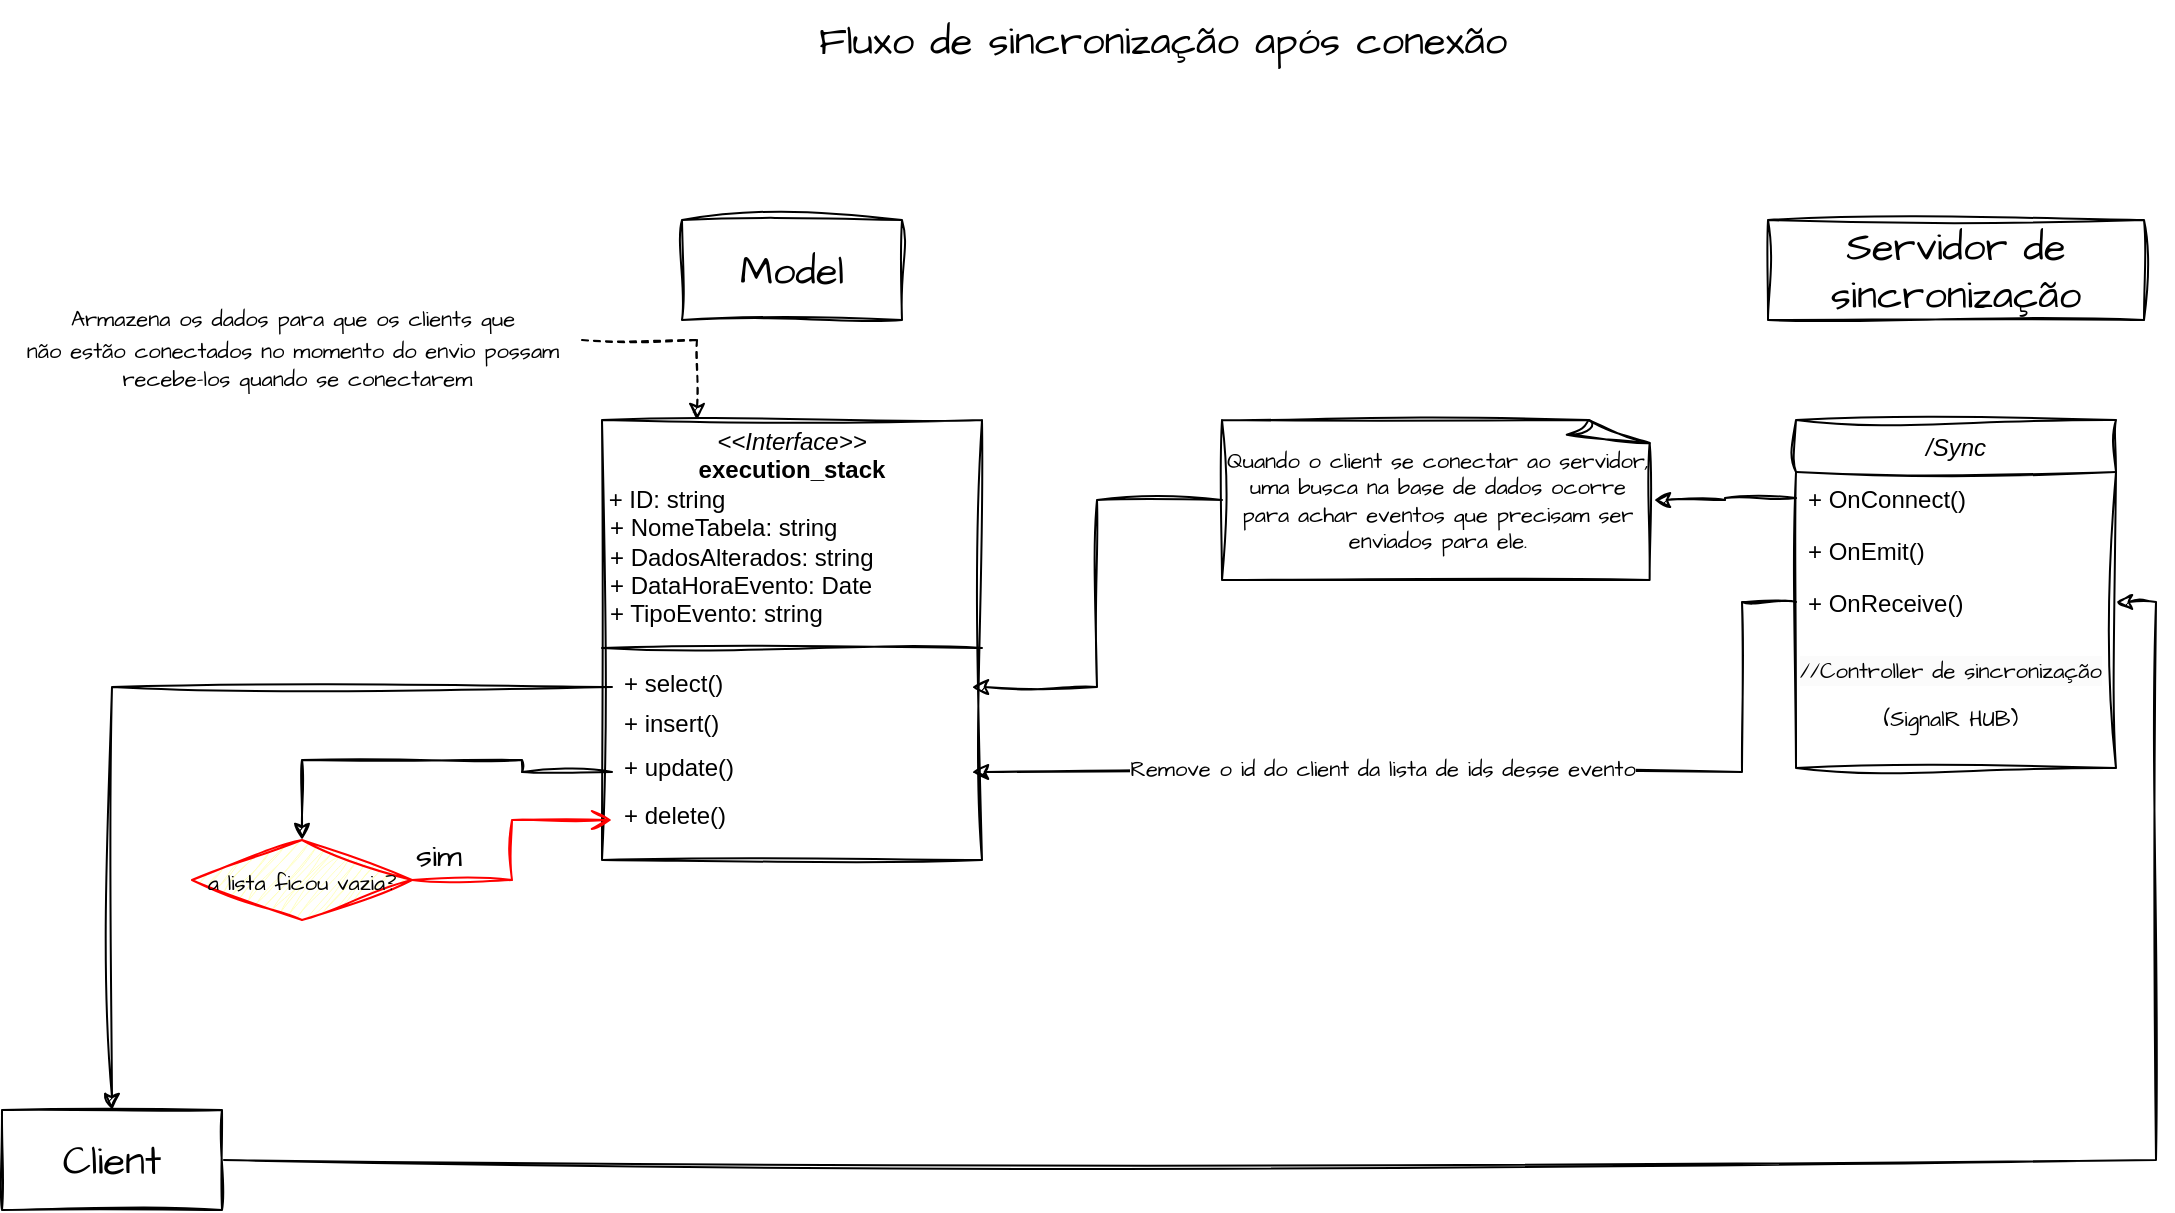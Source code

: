 <mxfile version="22.1.0" type="github" pages="3">
  <diagram id="C5RBs43oDa-KdzZeNtuy" name="Primeira sincronização">
    <mxGraphModel dx="2846" dy="635" grid="1" gridSize="10" guides="1" tooltips="1" connect="1" arrows="1" fold="1" page="1" pageScale="1" pageWidth="827" pageHeight="1169" math="0" shadow="0">
      <root>
        <mxCell id="WIyWlLk6GJQsqaUBKTNV-0" />
        <mxCell id="WIyWlLk6GJQsqaUBKTNV-1" parent="WIyWlLk6GJQsqaUBKTNV-0" />
        <mxCell id="jRsQkOjOdsNTi6uR8f5m-53" style="edgeStyle=orthogonalEdgeStyle;rounded=0;sketch=1;hachureGap=4;jiggle=2;curveFitting=1;orthogonalLoop=1;jettySize=auto;html=1;exitX=1;exitY=0.5;exitDx=0;exitDy=0;entryX=1;entryY=0.5;entryDx=0;entryDy=0;fontFamily=Architects Daughter;fontSource=https%3A%2F%2Ffonts.googleapis.com%2Fcss%3Ffamily%3DArchitects%2BDaughter;fontSize=16;" parent="WIyWlLk6GJQsqaUBKTNV-1" source="Hi__8zFEiCCDAj8Q8Fkw-0" target="jRsQkOjOdsNTi6uR8f5m-14" edge="1">
          <mxGeometry relative="1" as="geometry" />
        </mxCell>
        <mxCell id="Hi__8zFEiCCDAj8Q8Fkw-0" value="Client" style="html=1;whiteSpace=wrap;sketch=1;hachureGap=4;jiggle=2;curveFitting=1;fontFamily=Architects Daughter;fontSource=https%3A%2F%2Ffonts.googleapis.com%2Fcss%3Ffamily%3DArchitects%2BDaughter;fontSize=20;" parent="WIyWlLk6GJQsqaUBKTNV-1" vertex="1">
          <mxGeometry x="-1390" y="585" width="110" height="50" as="geometry" />
        </mxCell>
        <mxCell id="Hi__8zFEiCCDAj8Q8Fkw-1" value="Model" style="html=1;whiteSpace=wrap;sketch=1;hachureGap=4;jiggle=2;curveFitting=1;fontFamily=Architects Daughter;fontSource=https%3A%2F%2Ffonts.googleapis.com%2Fcss%3Ffamily%3DArchitects%2BDaughter;fontSize=20;" parent="WIyWlLk6GJQsqaUBKTNV-1" vertex="1">
          <mxGeometry x="-1050" y="140" width="110" height="50" as="geometry" />
        </mxCell>
        <mxCell id="Hi__8zFEiCCDAj8Q8Fkw-2" value="Servidor de sincronização" style="html=1;whiteSpace=wrap;sketch=1;hachureGap=4;jiggle=2;curveFitting=1;fontFamily=Architects Daughter;fontSource=https%3A%2F%2Ffonts.googleapis.com%2Fcss%3Ffamily%3DArchitects%2BDaughter;fontSize=20;" parent="WIyWlLk6GJQsqaUBKTNV-1" vertex="1">
          <mxGeometry x="-507" y="140" width="188" height="50" as="geometry" />
        </mxCell>
        <mxCell id="Hi__8zFEiCCDAj8Q8Fkw-3" value="/Sync" style="swimlane;fontStyle=2;align=center;verticalAlign=top;childLayout=stackLayout;horizontal=1;startSize=26;horizontalStack=0;resizeParent=1;resizeLast=0;collapsible=1;marginBottom=0;rounded=0;shadow=0;strokeWidth=1;sketch=1;curveFitting=1;jiggle=2;" parent="WIyWlLk6GJQsqaUBKTNV-1" vertex="1">
          <mxGeometry x="-493" y="240" width="160" height="174" as="geometry">
            <mxRectangle x="230" y="140" width="160" height="26" as="alternateBounds" />
          </mxGeometry>
        </mxCell>
        <mxCell id="Hi__8zFEiCCDAj8Q8Fkw-8" value="+ OnConnect()" style="text;align=left;verticalAlign=top;spacingLeft=4;spacingRight=4;overflow=hidden;rotatable=0;points=[[0,0.5],[1,0.5]];portConstraint=eastwest;sketch=1;curveFitting=1;jiggle=2;" parent="Hi__8zFEiCCDAj8Q8Fkw-3" vertex="1">
          <mxGeometry y="26" width="160" height="26" as="geometry" />
        </mxCell>
        <mxCell id="Hi__8zFEiCCDAj8Q8Fkw-10" value="+ OnEmit()" style="text;align=left;verticalAlign=top;spacingLeft=4;spacingRight=4;overflow=hidden;rotatable=0;points=[[0,0.5],[1,0.5]];portConstraint=eastwest;sketch=1;curveFitting=1;jiggle=2;" parent="Hi__8zFEiCCDAj8Q8Fkw-3" vertex="1">
          <mxGeometry y="52" width="160" height="26" as="geometry" />
        </mxCell>
        <mxCell id="jRsQkOjOdsNTi6uR8f5m-14" value="+ OnReceive()" style="text;align=left;verticalAlign=top;spacingLeft=4;spacingRight=4;overflow=hidden;rotatable=0;points=[[0,0.5],[1,0.5]];portConstraint=eastwest;sketch=1;curveFitting=1;jiggle=2;" parent="Hi__8zFEiCCDAj8Q8Fkw-3" vertex="1">
          <mxGeometry y="78" width="160" height="26" as="geometry" />
        </mxCell>
        <mxCell id="vqzMiXKbGknRWC0DVuDT-0" value="&lt;span style=&quot;color: rgb(0, 0, 0); font-family: &amp;quot;Architects Daughter&amp;quot;; font-size: 11px; font-style: normal; font-variant-ligatures: normal; font-variant-caps: normal; font-weight: 400; letter-spacing: normal; orphans: 2; text-align: center; text-indent: 0px; text-transform: none; widows: 2; word-spacing: 0px; -webkit-text-stroke-width: 0px; background-color: rgb(251, 251, 251); text-decoration-thickness: initial; text-decoration-style: initial; text-decoration-color: initial; float: none; display: inline !important;&quot;&gt;//Controller de sincronização&lt;/span&gt;&lt;br style=&quot;border-color: var(--border-color); color: rgb(0, 0, 0); font-family: &amp;quot;Architects Daughter&amp;quot;; font-size: 11px; font-style: normal; font-variant-ligatures: normal; font-variant-caps: normal; font-weight: 400; letter-spacing: normal; orphans: 2; text-align: center; text-indent: 0px; text-transform: none; widows: 2; word-spacing: 0px; -webkit-text-stroke-width: 0px; background-color: rgb(251, 251, 251); text-decoration-thickness: initial; text-decoration-style: initial; text-decoration-color: initial;&quot;&gt;&lt;div style=&quot;text-align: center;&quot;&gt;&lt;span style=&quot;font-size: 11px;&quot;&gt;(SignalR HUB)&lt;/span&gt;&lt;/div&gt;" style="text;whiteSpace=wrap;html=1;fontSize=20;fontFamily=Architects Daughter;" vertex="1" parent="Hi__8zFEiCCDAj8Q8Fkw-3">
          <mxGeometry y="104" width="160" height="70" as="geometry" />
        </mxCell>
        <mxCell id="jRsQkOjOdsNTi6uR8f5m-15" value="Quando o client se conectar ao servidor, uma busca na base de dados ocorre para achar eventos que precisam ser enviados para ele." style="whiteSpace=wrap;html=1;shape=mxgraph.basic.document;sketch=1;hachureGap=4;jiggle=2;curveFitting=1;fontFamily=Architects Daughter;fontSource=https%3A%2F%2Ffonts.googleapis.com%2Fcss%3Ffamily%3DArchitects%2BDaughter;fontSize=11;" parent="WIyWlLk6GJQsqaUBKTNV-1" vertex="1">
          <mxGeometry x="-780" y="240" width="216" height="80" as="geometry" />
        </mxCell>
        <mxCell id="jRsQkOjOdsNTi6uR8f5m-16" style="edgeStyle=orthogonalEdgeStyle;rounded=0;sketch=1;hachureGap=4;jiggle=2;curveFitting=1;orthogonalLoop=1;jettySize=auto;html=1;exitX=0;exitY=0.5;exitDx=0;exitDy=0;fontFamily=Architects Daughter;fontSource=https%3A%2F%2Ffonts.googleapis.com%2Fcss%3Ffamily%3DArchitects%2BDaughter;fontSize=16;" parent="WIyWlLk6GJQsqaUBKTNV-1" source="Hi__8zFEiCCDAj8Q8Fkw-8" target="jRsQkOjOdsNTi6uR8f5m-15" edge="1">
          <mxGeometry relative="1" as="geometry" />
        </mxCell>
        <mxCell id="jRsQkOjOdsNTi6uR8f5m-18" value="&lt;p style=&quot;margin:0px;margin-top:4px;text-align:center;&quot;&gt;&lt;i&gt;&amp;lt;&amp;lt;Interface&amp;gt;&amp;gt;&lt;/i&gt;&lt;br&gt;&lt;/p&gt;&lt;div style=&quot;text-align: center;&quot;&gt;&lt;span style=&quot;background-color: initial; text-align: left;&quot;&gt;&lt;b&gt;execution_stack&lt;/b&gt;&lt;/span&gt;&lt;/div&gt;&lt;div style=&quot;&quot;&gt;&lt;span style=&quot;background-color: initial;&quot;&gt;&amp;nbsp;+ ID: string&lt;/span&gt;&lt;/div&gt;&lt;p style=&quot;margin:0px;margin-left:4px;&quot;&gt;+ NomeTabela: string&lt;/p&gt;&lt;p style=&quot;margin:0px;margin-left:4px;&quot;&gt;+ DadosAlterados: string&lt;/p&gt;&lt;p style=&quot;margin:0px;margin-left:4px;&quot;&gt;+ DataHoraEvento: Date&lt;/p&gt;&lt;p style=&quot;margin:0px;margin-left:4px;&quot;&gt;+ TipoEvento: string&lt;/p&gt;&lt;p style=&quot;margin:0px;margin-left:4px;&quot;&gt;&lt;br&gt;&lt;/p&gt;" style="verticalAlign=top;align=left;overflow=fill;fontSize=12;fontFamily=Helvetica;html=1;whiteSpace=wrap;sketch=1;hachureGap=4;jiggle=2;curveFitting=1;fontSource=https%3A%2F%2Ffonts.googleapis.com%2Fcss%3Ffamily%3DArchitects%2BDaughter;" parent="WIyWlLk6GJQsqaUBKTNV-1" vertex="1">
          <mxGeometry x="-1090" y="240" width="190" height="220" as="geometry" />
        </mxCell>
        <mxCell id="jRsQkOjOdsNTi6uR8f5m-23" style="edgeStyle=orthogonalEdgeStyle;rounded=0;sketch=1;hachureGap=4;jiggle=2;curveFitting=1;orthogonalLoop=1;jettySize=auto;html=1;fontFamily=Architects Daughter;fontSource=https%3A%2F%2Ffonts.googleapis.com%2Fcss%3Ffamily%3DArchitects%2BDaughter;fontSize=16;exitX=0;exitY=0.5;exitDx=0;exitDy=0;exitPerimeter=0;" parent="WIyWlLk6GJQsqaUBKTNV-1" source="jRsQkOjOdsNTi6uR8f5m-15" target="jRsQkOjOdsNTi6uR8f5m-27" edge="1">
          <mxGeometry relative="1" as="geometry">
            <mxPoint x="-850" y="360" as="targetPoint" />
          </mxGeometry>
        </mxCell>
        <mxCell id="jRsQkOjOdsNTi6uR8f5m-25" value="" style="line;strokeWidth=1;fillColor=none;align=left;verticalAlign=middle;spacingTop=-1;spacingLeft=3;spacingRight=3;rotatable=0;labelPosition=right;points=[];portConstraint=eastwest;strokeColor=inherit;sketch=1;hachureGap=4;jiggle=2;curveFitting=1;fontFamily=Architects Daughter;fontSource=https%3A%2F%2Ffonts.googleapis.com%2Fcss%3Ffamily%3DArchitects%2BDaughter;fontSize=20;" parent="WIyWlLk6GJQsqaUBKTNV-1" vertex="1">
          <mxGeometry x="-1090" y="350" width="190" height="8" as="geometry" />
        </mxCell>
        <mxCell id="jRsQkOjOdsNTi6uR8f5m-26" value="+ insert()" style="text;align=left;verticalAlign=top;spacingLeft=4;spacingRight=4;overflow=hidden;rotatable=0;points=[[0,0.5],[1,0.5]];portConstraint=eastwest;sketch=1;curveFitting=1;jiggle=2;" parent="WIyWlLk6GJQsqaUBKTNV-1" vertex="1">
          <mxGeometry x="-1085" y="378" width="180" height="32" as="geometry" />
        </mxCell>
        <mxCell id="jRsQkOjOdsNTi6uR8f5m-66" style="edgeStyle=orthogonalEdgeStyle;rounded=0;sketch=1;hachureGap=4;jiggle=2;curveFitting=1;orthogonalLoop=1;jettySize=auto;html=1;entryX=0.5;entryY=0;entryDx=0;entryDy=0;fontFamily=Architects Daughter;fontSource=https%3A%2F%2Ffonts.googleapis.com%2Fcss%3Ffamily%3DArchitects%2BDaughter;fontSize=16;" parent="WIyWlLk6GJQsqaUBKTNV-1" source="jRsQkOjOdsNTi6uR8f5m-27" target="Hi__8zFEiCCDAj8Q8Fkw-0" edge="1">
          <mxGeometry relative="1" as="geometry" />
        </mxCell>
        <mxCell id="jRsQkOjOdsNTi6uR8f5m-27" value="+ select()" style="text;align=left;verticalAlign=top;spacingLeft=4;spacingRight=4;overflow=hidden;rotatable=0;points=[[0,0.5],[1,0.5]];portConstraint=eastwest;sketch=1;curveFitting=1;jiggle=2;" parent="WIyWlLk6GJQsqaUBKTNV-1" vertex="1">
          <mxGeometry x="-1085" y="358" width="180" height="31" as="geometry" />
        </mxCell>
        <mxCell id="jRsQkOjOdsNTi6uR8f5m-64" style="edgeStyle=orthogonalEdgeStyle;rounded=0;sketch=1;hachureGap=4;jiggle=2;curveFitting=1;orthogonalLoop=1;jettySize=auto;html=1;entryX=0.5;entryY=0;entryDx=0;entryDy=0;fontFamily=Architects Daughter;fontSource=https%3A%2F%2Ffonts.googleapis.com%2Fcss%3Ffamily%3DArchitects%2BDaughter;fontSize=16;" parent="WIyWlLk6GJQsqaUBKTNV-1" source="jRsQkOjOdsNTi6uR8f5m-28" target="jRsQkOjOdsNTi6uR8f5m-59" edge="1">
          <mxGeometry relative="1" as="geometry">
            <Array as="points">
              <mxPoint x="-1130" y="416" />
              <mxPoint x="-1130" y="410" />
              <mxPoint x="-1240" y="410" />
            </Array>
          </mxGeometry>
        </mxCell>
        <mxCell id="jRsQkOjOdsNTi6uR8f5m-28" value="+ update()" style="text;align=left;verticalAlign=top;spacingLeft=4;spacingRight=4;overflow=hidden;rotatable=0;points=[[0,0.5],[1,0.5]];portConstraint=eastwest;sketch=1;curveFitting=1;jiggle=2;" parent="WIyWlLk6GJQsqaUBKTNV-1" vertex="1">
          <mxGeometry x="-1085" y="400" width="180" height="32" as="geometry" />
        </mxCell>
        <mxCell id="jRsQkOjOdsNTi6uR8f5m-54" style="edgeStyle=orthogonalEdgeStyle;rounded=0;sketch=1;hachureGap=4;jiggle=2;curveFitting=1;orthogonalLoop=1;jettySize=auto;html=1;exitX=0;exitY=0.5;exitDx=0;exitDy=0;entryX=1;entryY=0.5;entryDx=0;entryDy=0;fontFamily=Architects Daughter;fontSource=https%3A%2F%2Ffonts.googleapis.com%2Fcss%3Ffamily%3DArchitects%2BDaughter;fontSize=16;" parent="WIyWlLk6GJQsqaUBKTNV-1" source="jRsQkOjOdsNTi6uR8f5m-14" target="jRsQkOjOdsNTi6uR8f5m-28" edge="1">
          <mxGeometry relative="1" as="geometry">
            <Array as="points">
              <mxPoint x="-520" y="331" />
              <mxPoint x="-520" y="416" />
            </Array>
          </mxGeometry>
        </mxCell>
        <mxCell id="jRsQkOjOdsNTi6uR8f5m-55" value="&lt;font style=&quot;font-size: 11px;&quot;&gt;Remove o id do client da lista de ids desse evento&lt;/font&gt;" style="edgeLabel;html=1;align=center;verticalAlign=middle;resizable=0;points=[];fontSize=20;fontFamily=Architects Daughter;" parent="jRsQkOjOdsNTi6uR8f5m-54" vertex="1" connectable="0">
          <mxGeometry x="0.189" relative="1" as="geometry">
            <mxPoint x="3" y="-5" as="offset" />
          </mxGeometry>
        </mxCell>
        <mxCell id="jRsQkOjOdsNTi6uR8f5m-56" value="+ delete()" style="text;align=left;verticalAlign=top;spacingLeft=4;spacingRight=4;overflow=hidden;rotatable=0;points=[[0,0.5],[1,0.5]];portConstraint=eastwest;sketch=1;curveFitting=1;jiggle=2;" parent="WIyWlLk6GJQsqaUBKTNV-1" vertex="1">
          <mxGeometry x="-1085" y="424" width="180" height="32" as="geometry" />
        </mxCell>
        <mxCell id="jRsQkOjOdsNTi6uR8f5m-59" value="&lt;p style=&quot;line-height: 10%;&quot;&gt;&lt;font style=&quot;font-size: 11px;&quot;&gt;a lista ficou vazia?&lt;/font&gt;&lt;/p&gt;" style="rhombus;whiteSpace=wrap;html=1;fontColor=#000000;fillColor=#ffffc0;strokeColor=#ff0000;sketch=1;hachureGap=4;jiggle=2;curveFitting=1;fontFamily=Architects Daughter;fontSource=https%3A%2F%2Ffonts.googleapis.com%2Fcss%3Ffamily%3DArchitects%2BDaughter;fontSize=20;" parent="WIyWlLk6GJQsqaUBKTNV-1" vertex="1">
          <mxGeometry x="-1295" y="450" width="110" height="40" as="geometry" />
        </mxCell>
        <mxCell id="jRsQkOjOdsNTi6uR8f5m-60" value="sim" style="edgeStyle=orthogonalEdgeStyle;html=1;align=left;verticalAlign=bottom;endArrow=open;endSize=8;strokeColor=#ff0000;rounded=0;sketch=1;hachureGap=4;jiggle=2;curveFitting=1;fontFamily=Architects Daughter;fontSource=https%3A%2F%2Ffonts.googleapis.com%2Fcss%3Ffamily%3DArchitects%2BDaughter;fontSize=16;" parent="WIyWlLk6GJQsqaUBKTNV-1" source="jRsQkOjOdsNTi6uR8f5m-59" target="jRsQkOjOdsNTi6uR8f5m-56" edge="1">
          <mxGeometry x="-1" relative="1" as="geometry">
            <mxPoint x="-1100" y="440" as="targetPoint" />
            <mxPoint as="offset" />
          </mxGeometry>
        </mxCell>
        <mxCell id="jRsQkOjOdsNTi6uR8f5m-67" value="Fluxo de sincronização após conexão" style="text;html=1;align=center;verticalAlign=middle;resizable=0;points=[];autosize=1;strokeColor=none;fillColor=none;fontSize=20;fontFamily=Architects Daughter;imageAlign=center;" parent="WIyWlLk6GJQsqaUBKTNV-1" vertex="1">
          <mxGeometry x="-995" y="30" width="370" height="40" as="geometry" />
        </mxCell>
        <mxCell id="HvJhu8RIFM7844xApChd-3" style="edgeStyle=orthogonalEdgeStyle;rounded=0;sketch=1;hachureGap=4;jiggle=2;curveFitting=1;orthogonalLoop=1;jettySize=auto;html=1;entryX=0.25;entryY=0;entryDx=0;entryDy=0;fontFamily=Architects Daughter;fontSource=https%3A%2F%2Ffonts.googleapis.com%2Fcss%3Ffamily%3DArchitects%2BDaughter;fontSize=16;dashed=1;" parent="WIyWlLk6GJQsqaUBKTNV-1" source="HvJhu8RIFM7844xApChd-0" target="jRsQkOjOdsNTi6uR8f5m-18" edge="1">
          <mxGeometry relative="1" as="geometry" />
        </mxCell>
        <mxCell id="HvJhu8RIFM7844xApChd-0" value="&lt;p style=&quot;line-height: 82%;&quot;&gt;&lt;/p&gt;&lt;div style=&quot;&quot;&gt;&lt;span style=&quot;font-size: 11px; background-color: initial;&quot;&gt;Armazena os dados para que os clients que&lt;/span&gt;&lt;/div&gt;&lt;font style=&quot;font-size: 11px;&quot;&gt;&lt;div style=&quot;&quot;&gt;&lt;span style=&quot;background-color: initial;&quot;&gt;não estão conectados no momento do envio possam&lt;/span&gt;&lt;/div&gt;&lt;div style=&quot;&quot;&gt;&lt;span style=&quot;background-color: initial;&quot;&gt;&amp;nbsp;recebe-los quando se conectarem&lt;/span&gt;&lt;/div&gt;&lt;/font&gt;&lt;p&gt;&lt;/p&gt;" style="text;html=1;align=center;verticalAlign=middle;resizable=0;points=[];autosize=1;strokeColor=none;fillColor=none;fontSize=20;fontFamily=Architects Daughter;" parent="WIyWlLk6GJQsqaUBKTNV-1" vertex="1">
          <mxGeometry x="-1390" y="150" width="290" height="100" as="geometry" />
        </mxCell>
      </root>
    </mxGraphModel>
  </diagram>
  <diagram id="I1425I6Q4lxcdnc3qopk" name="Emissão de eventos">
    <mxGraphModel dx="2616" dy="953" grid="1" gridSize="10" guides="1" tooltips="1" connect="1" arrows="1" fold="1" page="1" pageScale="1" pageWidth="827" pageHeight="1169" math="0" shadow="0">
      <root>
        <mxCell id="0" />
        <mxCell id="1" parent="0" />
        <mxCell id="ARGoLYZWWMT1wSKJ1vYB-2" style="edgeStyle=orthogonalEdgeStyle;rounded=0;sketch=1;hachureGap=4;jiggle=2;curveFitting=1;orthogonalLoop=1;jettySize=auto;html=1;fontFamily=Architects Daughter;fontSource=https%3A%2F%2Ffonts.googleapis.com%2Fcss%3Ffamily%3DArchitects%2BDaughter;fontSize=16;" parent="1" source="ZoaKxBdLKp1PREuJ3JFW-2" target="ZoaKxBdLKp1PREuJ3JFW-7" edge="1">
          <mxGeometry relative="1" as="geometry" />
        </mxCell>
        <mxCell id="ARGoLYZWWMT1wSKJ1vYB-14" value="&lt;font style=&quot;font-size: 11px;&quot;&gt;Registrou alteração na base&lt;/font&gt;" style="edgeLabel;html=1;align=center;verticalAlign=middle;resizable=0;points=[];fontSize=20;fontFamily=Architects Daughter;" parent="ARGoLYZWWMT1wSKJ1vYB-2" vertex="1" connectable="0">
          <mxGeometry x="-0.053" y="-1" relative="1" as="geometry">
            <mxPoint x="-59" y="-66" as="offset" />
          </mxGeometry>
        </mxCell>
        <mxCell id="ZoaKxBdLKp1PREuJ3JFW-2" value="Client" style="html=1;whiteSpace=wrap;sketch=1;hachureGap=4;jiggle=2;curveFitting=1;fontFamily=Architects Daughter;fontSource=https%3A%2F%2Ffonts.googleapis.com%2Fcss%3Ffamily%3DArchitects%2BDaughter;fontSize=20;" parent="1" vertex="1">
          <mxGeometry x="-800" y="140" width="110" height="50" as="geometry" />
        </mxCell>
        <mxCell id="ZoaKxBdLKp1PREuJ3JFW-3" value="Model" style="html=1;whiteSpace=wrap;sketch=1;hachureGap=4;jiggle=2;curveFitting=1;fontFamily=Architects Daughter;fontSource=https%3A%2F%2Ffonts.googleapis.com%2Fcss%3Ffamily%3DArchitects%2BDaughter;fontSize=20;" parent="1" vertex="1">
          <mxGeometry x="190" y="100" width="110" height="50" as="geometry" />
        </mxCell>
        <mxCell id="ZoaKxBdLKp1PREuJ3JFW-4" value="Servidor de sincronização" style="html=1;whiteSpace=wrap;sketch=1;hachureGap=4;jiggle=2;curveFitting=1;fontFamily=Architects Daughter;fontSource=https%3A%2F%2Ffonts.googleapis.com%2Fcss%3Ffamily%3DArchitects%2BDaughter;fontSize=20;" parent="1" vertex="1">
          <mxGeometry x="-475.5" y="140" width="188" height="50" as="geometry" />
        </mxCell>
        <mxCell id="ZoaKxBdLKp1PREuJ3JFW-5" value="Sync_Events" style="swimlane;fontStyle=2;align=center;verticalAlign=top;childLayout=stackLayout;horizontal=1;startSize=26;horizontalStack=0;resizeParent=1;resizeLast=0;collapsible=1;marginBottom=0;rounded=0;shadow=0;strokeWidth=1;sketch=1;curveFitting=1;jiggle=2;" parent="1" vertex="1">
          <mxGeometry x="-493" y="240" width="223" height="164" as="geometry">
            <mxRectangle x="-493" y="240" width="160" height="26" as="alternateBounds" />
          </mxGeometry>
        </mxCell>
        <mxCell id="ZoaKxBdLKp1PREuJ3JFW-6" value="+ OnConnect()" style="text;align=left;verticalAlign=top;spacingLeft=4;spacingRight=4;overflow=hidden;rotatable=0;points=[[0,0.5],[1,0.5]];portConstraint=eastwest;sketch=1;curveFitting=1;jiggle=2;" parent="ZoaKxBdLKp1PREuJ3JFW-5" vertex="1">
          <mxGeometry y="26" width="223" height="26" as="geometry" />
        </mxCell>
        <mxCell id="ZoaKxBdLKp1PREuJ3JFW-7" value="+ OnEmit(in event: execution_stack)" style="text;align=left;verticalAlign=top;spacingLeft=4;spacingRight=4;overflow=hidden;rotatable=0;points=[[0,0.5],[1,0.5]];portConstraint=eastwest;sketch=1;curveFitting=1;jiggle=2;fontStyle=2" parent="ZoaKxBdLKp1PREuJ3JFW-5" vertex="1">
          <mxGeometry y="52" width="223" height="26" as="geometry" />
        </mxCell>
        <mxCell id="ZoaKxBdLKp1PREuJ3JFW-8" value="+ OnReceive()" style="text;align=left;verticalAlign=top;spacingLeft=4;spacingRight=4;overflow=hidden;rotatable=0;points=[[0,0.5],[1,0.5]];portConstraint=eastwest;sketch=1;curveFitting=1;jiggle=2;" parent="ZoaKxBdLKp1PREuJ3JFW-5" vertex="1">
          <mxGeometry y="78" width="223" height="26" as="geometry" />
        </mxCell>
        <mxCell id="joi9s1srGYAvUPjW6hSq-1" value="&lt;font style=&quot;font-size: 11px;&quot;&gt;//Controller de sincronização&lt;br&gt;(SignalR HUB)&lt;/font&gt;" style="text;html=1;align=center;verticalAlign=middle;resizable=0;points=[];autosize=1;strokeColor=none;fillColor=none;fontSize=20;fontFamily=Architects Daughter;" vertex="1" parent="ZoaKxBdLKp1PREuJ3JFW-5">
          <mxGeometry y="104" width="223" height="60" as="geometry" />
        </mxCell>
        <mxCell id="WpcuqMhgFBW8ieV65mHq-10" style="edgeStyle=orthogonalEdgeStyle;rounded=0;sketch=1;hachureGap=4;jiggle=2;curveFitting=1;orthogonalLoop=1;jettySize=auto;html=1;exitX=0.5;exitY=1;exitDx=0;exitDy=0;fontFamily=Architects Daughter;fontSource=https%3A%2F%2Ffonts.googleapis.com%2Fcss%3Ffamily%3DArchitects%2BDaughter;fontSize=16;" edge="1" parent="1" source="ZoaKxBdLKp1PREuJ3JFW-11" target="WpcuqMhgFBW8ieV65mHq-3">
          <mxGeometry relative="1" as="geometry" />
        </mxCell>
        <mxCell id="WpcuqMhgFBW8ieV65mHq-11" value="&lt;p style=&quot;line-height: 100%;&quot;&gt;&lt;font style=&quot;font-size: 11px;&quot;&gt;constroi o objeto do tipo &lt;i&gt;execution_Stack &lt;/i&gt;com &lt;br&gt;o restante dos dados recebidos pelo &lt;br&gt;client e insere eles na base de dados da aplicação&lt;/font&gt;&lt;/p&gt;" style="edgeLabel;html=1;align=left;verticalAlign=middle;resizable=0;points=[];fontSize=20;fontFamily=Architects Daughter;" vertex="1" connectable="0" parent="WpcuqMhgFBW8ieV65mHq-10">
          <mxGeometry x="-0.714" y="2" relative="1" as="geometry">
            <mxPoint x="-132" as="offset" />
          </mxGeometry>
        </mxCell>
        <mxCell id="ZoaKxBdLKp1PREuJ3JFW-11" value="&lt;p style=&quot;margin:0px;margin-top:4px;text-align:center;&quot;&gt;&lt;i&gt;&amp;lt;&amp;lt;Interface&amp;gt;&amp;gt;&lt;/i&gt;&lt;br&gt;&lt;/p&gt;&lt;div style=&quot;text-align: center;&quot;&gt;&lt;span style=&quot;background-color: initial; text-align: left;&quot;&gt;&lt;b&gt;execution_stack&lt;/b&gt;&lt;/span&gt;&lt;/div&gt;&lt;div style=&quot;&quot;&gt;&lt;span style=&quot;background-color: initial;&quot;&gt;&amp;nbsp;&lt;/span&gt;&lt;/div&gt;" style="verticalAlign=top;align=left;overflow=fill;fontSize=12;fontFamily=Helvetica;html=1;whiteSpace=wrap;sketch=1;hachureGap=4;jiggle=2;curveFitting=1;fontSource=https%3A%2F%2Ffonts.googleapis.com%2Fcss%3Ffamily%3DArchitects%2BDaughter;" parent="1" vertex="1">
          <mxGeometry x="150" y="200" width="220" height="180" as="geometry" />
        </mxCell>
        <mxCell id="ARGoLYZWWMT1wSKJ1vYB-6" value="+ ID: string" style="text;html=1;strokeColor=none;fillColor=none;align=left;verticalAlign=middle;whiteSpace=wrap;rounded=0;fontSize=11;fontFamily=Architects Daughter;" parent="1" vertex="1">
          <mxGeometry x="155" y="240" width="210" height="30" as="geometry" />
        </mxCell>
        <mxCell id="ARGoLYZWWMT1wSKJ1vYB-9" value="+ created_at: Date" style="text;html=1;strokeColor=none;fillColor=none;align=left;verticalAlign=middle;whiteSpace=wrap;rounded=0;fontSize=11;fontFamily=Architects Daughter;" parent="1" vertex="1">
          <mxGeometry x="155" y="264" width="210" height="30" as="geometry" />
        </mxCell>
        <mxCell id="ARGoLYZWWMT1wSKJ1vYB-10" value="+ event: string" style="text;html=1;strokeColor=none;fillColor=none;align=left;verticalAlign=middle;whiteSpace=wrap;rounded=0;fontSize=11;fontFamily=Architects Daughter;" parent="1" vertex="1">
          <mxGeometry x="155" y="289" width="210" height="30" as="geometry" />
        </mxCell>
        <mxCell id="ARGoLYZWWMT1wSKJ1vYB-12" value="+ unreceived_ids: Array&amp;lt;string&amp;gt;" style="text;html=1;strokeColor=none;fillColor=none;align=left;verticalAlign=middle;whiteSpace=wrap;rounded=0;fontSize=11;fontFamily=Architects Daughter;" parent="1" vertex="1">
          <mxGeometry x="155" y="313" width="210" height="30" as="geometry" />
        </mxCell>
        <mxCell id="ARGoLYZWWMT1wSKJ1vYB-16" value="" style="endArrow=open;endSize=12;dashed=1;html=1;rounded=0;sketch=1;hachureGap=4;jiggle=2;curveFitting=1;fontFamily=Architects Daughter;fontSource=https%3A%2F%2Ffonts.googleapis.com%2Fcss%3Ffamily%3DArchitects%2BDaughter;fontSize=16;entryX=0.5;entryY=0;entryDx=0;entryDy=0;" parent="1" source="ZoaKxBdLKp1PREuJ3JFW-7" target="ZoaKxBdLKp1PREuJ3JFW-11" edge="1">
          <mxGeometry width="160" relative="1" as="geometry">
            <mxPoint x="-270" y="254.82" as="sourcePoint" />
            <mxPoint x="-110" y="254.82" as="targetPoint" />
            <Array as="points">
              <mxPoint x="-60" y="305" />
              <mxPoint x="-60" y="170" />
              <mxPoint x="260" y="170" />
            </Array>
          </mxGeometry>
        </mxCell>
        <mxCell id="6p6lhP1rh2wGfiCy3PhJ-2" value="+ client_id: string" style="text;html=1;strokeColor=none;fillColor=none;align=left;verticalAlign=middle;whiteSpace=wrap;rounded=0;fontSize=11;fontFamily=Architects Daughter;" vertex="1" parent="1">
          <mxGeometry x="155" y="334" width="210" height="30" as="geometry" />
        </mxCell>
        <mxCell id="BHCw4KZOJO7cibhPzfV9-1" value="&lt;p style=&quot;margin:0px;margin-top:4px;text-align:center;&quot;&gt;&lt;i style=&quot;background-color: initial;&quot;&gt;&lt;b&gt;GroupsService&lt;/b&gt;&lt;/i&gt;&lt;/p&gt;&lt;hr size=&quot;1&quot;&gt;&lt;p style=&quot;margin:0px;margin-left:4px;&quot;&gt;&lt;span style=&quot;background-color: initial;&quot;&gt;&lt;br&gt;&lt;/span&gt;&lt;/p&gt;&lt;p style=&quot;margin:0px;margin-left:4px;&quot;&gt;&lt;span style=&quot;background-color: initial;&quot;&gt;+ FindGroup(in client_id: string; out clientIdList: string[ ])&lt;/span&gt;&lt;br&gt;&lt;/p&gt;" style="verticalAlign=top;align=left;overflow=fill;fontSize=12;fontFamily=Helvetica;html=1;whiteSpace=wrap;sketch=1;hachureGap=4;jiggle=2;curveFitting=1;fontSource=https%3A%2F%2Ffonts.googleapis.com%2Fcss%3Ffamily%3DArchitects%2BDaughter;" vertex="1" parent="1">
          <mxGeometry x="-544.25" y="520" width="325.5" height="80" as="geometry" />
        </mxCell>
        <mxCell id="joNZeOUB0Fmhq8nzCsPN-2" style="edgeStyle=orthogonalEdgeStyle;rounded=0;sketch=1;hachureGap=4;jiggle=2;curveFitting=1;orthogonalLoop=1;jettySize=auto;html=1;exitX=1;exitY=0.5;exitDx=0;exitDy=0;entryX=0.001;entryY=0.647;entryDx=0;entryDy=0;entryPerimeter=0;fontFamily=Architects Daughter;fontSource=https%3A%2F%2Ffonts.googleapis.com%2Fcss%3Ffamily%3DArchitects%2BDaughter;fontSize=16;" edge="1" parent="1" source="ZoaKxBdLKp1PREuJ3JFW-7" target="BHCw4KZOJO7cibhPzfV9-1">
          <mxGeometry relative="1" as="geometry">
            <Array as="points">
              <mxPoint x="-250" y="305" />
              <mxPoint x="-250" y="450" />
              <mxPoint x="-564" y="450" />
              <mxPoint x="-564" y="572" />
            </Array>
          </mxGeometry>
        </mxCell>
        <mxCell id="joNZeOUB0Fmhq8nzCsPN-3" value="&lt;p style=&quot;line-height: 110%; font-size: 11px;&quot;&gt;//Recebe o ID do client que enviou o evento&amp;nbsp;&lt;span style=&quot;background-color: initial;&quot;&gt;e&amp;nbsp;&lt;/span&gt;&lt;span style=&quot;background-color: initial;&quot;&gt;procura&lt;/span&gt;&lt;/p&gt;&lt;p style=&quot;line-height: 110%; font-size: 11px;&quot;&gt;&lt;span style=&quot;background-color: initial;&quot;&gt;na base de dados se ele faz parte de algum grupo de rádios&lt;/span&gt;&lt;/p&gt;&lt;p style=&quot;line-height: 110%; font-size: 11px;&quot;&gt;caso sim, devolve os IDs do grupo que o client participa,&amp;nbsp;&lt;span style=&quot;background-color: initial;&quot;&gt;para&lt;/span&gt;&lt;/p&gt;&lt;p style=&quot;line-height: 110%; font-size: 11px;&quot;&gt;&lt;span style=&quot;background-color: initial;&quot;&gt;que o servidor saiba quem precisa receber esse evento emitido&lt;/span&gt;&lt;/p&gt;" style="text;html=1;align=left;verticalAlign=middle;resizable=0;points=[];autosize=1;strokeColor=none;fillColor=none;fontSize=20;fontFamily=Architects Daughter;" vertex="1" parent="1">
          <mxGeometry x="-544.25" y="610" width="350" height="120" as="geometry" />
        </mxCell>
        <mxCell id="joNZeOUB0Fmhq8nzCsPN-5" style="edgeStyle=orthogonalEdgeStyle;rounded=0;sketch=1;hachureGap=4;jiggle=2;curveFitting=1;orthogonalLoop=1;jettySize=auto;html=1;entryX=0.002;entryY=0.72;entryDx=0;entryDy=0;entryPerimeter=0;fontFamily=Architects Daughter;fontSource=https%3A%2F%2Ffonts.googleapis.com%2Fcss%3Ffamily%3DArchitects%2BDaughter;fontSize=16;exitX=1.009;exitY=0.69;exitDx=0;exitDy=0;exitPerimeter=0;" edge="1" parent="1" source="BHCw4KZOJO7cibhPzfV9-1" target="ZoaKxBdLKp1PREuJ3JFW-11">
          <mxGeometry relative="1" as="geometry" />
        </mxCell>
        <mxCell id="WpcuqMhgFBW8ieV65mHq-1" value="ExecutionStackService" style="swimlane;fontStyle=2;align=center;verticalAlign=top;childLayout=stackLayout;horizontal=1;startSize=26;horizontalStack=0;resizeParent=1;resizeLast=0;collapsible=1;marginBottom=0;rounded=0;shadow=0;strokeWidth=1;sketch=1;curveFitting=1;jiggle=2;" vertex="1" parent="1">
          <mxGeometry x="150" y="590" width="223" height="90" as="geometry">
            <mxRectangle x="165" y="470" width="160" height="26" as="alternateBounds" />
          </mxGeometry>
        </mxCell>
        <mxCell id="WpcuqMhgFBW8ieV65mHq-2" value="..." style="text;align=left;verticalAlign=top;spacingLeft=4;spacingRight=4;overflow=hidden;rotatable=0;points=[[0,0.5],[1,0.5]];portConstraint=eastwest;sketch=1;curveFitting=1;jiggle=2;" vertex="1" parent="WpcuqMhgFBW8ieV65mHq-1">
          <mxGeometry y="26" width="223" height="26" as="geometry" />
        </mxCell>
        <mxCell id="WpcuqMhgFBW8ieV65mHq-3" value="+ Insert(in event: execution_stack)" style="text;align=left;verticalAlign=top;spacingLeft=4;spacingRight=4;overflow=hidden;rotatable=0;points=[[0,0.5],[1,0.5]];portConstraint=eastwest;sketch=1;curveFitting=1;jiggle=2;fontStyle=2" vertex="1" parent="WpcuqMhgFBW8ieV65mHq-1">
          <mxGeometry y="52" width="223" height="26" as="geometry" />
        </mxCell>
      </root>
    </mxGraphModel>
  </diagram>
  <diagram id="DM7zV98jvHHf0g4bMoey" name="Lista de sincronização">
    <mxGraphModel dx="2019" dy="635" grid="1" gridSize="10" guides="1" tooltips="1" connect="1" arrows="1" fold="1" page="1" pageScale="1" pageWidth="827" pageHeight="1169" math="0" shadow="0">
      <root>
        <mxCell id="0" />
        <mxCell id="1" parent="0" />
        <mxCell id="uWUpgtVosjXJ5QKTXQlq-5" style="edgeStyle=orthogonalEdgeStyle;rounded=0;sketch=1;hachureGap=4;jiggle=2;curveFitting=1;orthogonalLoop=1;jettySize=auto;html=1;entryX=0.5;entryY=0;entryDx=0;entryDy=0;fontFamily=Architects Daughter;fontSource=https%3A%2F%2Ffonts.googleapis.com%2Fcss%3Ffamily%3DArchitects%2BDaughter;fontSize=16;exitX=-0.003;exitY=0.562;exitDx=0;exitDy=0;exitPerimeter=0;dashed=1;endArrow=open;endFill=0;" edge="1" parent="1" source="uWUpgtVosjXJ5QKTXQlq-1" target="uWUpgtVosjXJ5QKTXQlq-3">
          <mxGeometry relative="1" as="geometry">
            <mxPoint x="430" y="200" as="sourcePoint" />
            <Array as="points">
              <mxPoint x="195" y="192" />
              <mxPoint x="195" y="110" />
              <mxPoint x="645" y="110" />
            </Array>
          </mxGeometry>
        </mxCell>
        <mxCell id="uWUpgtVosjXJ5QKTXQlq-1" value="&lt;p style=&quot;margin:0px;margin-top:4px;text-align:center;&quot;&gt;&lt;i&gt;&amp;lt;&amp;lt;Interface&amp;gt;&amp;gt;&lt;/i&gt;&lt;/p&gt;&lt;p style=&quot;margin:0px;margin-top:4px;text-align:center;&quot;&gt;&lt;i&gt;&lt;b&gt;Group&lt;/b&gt;&lt;/i&gt;&lt;br&gt;&lt;/p&gt;&lt;p style=&quot;margin:0px;margin-left:4px;&quot;&gt;+ Id: string&lt;br&gt;+ Group_Name: string&lt;/p&gt;&lt;p style=&quot;margin:0px;margin-left:4px;&quot;&gt;+ Client_List: IClient[ ]&lt;/p&gt;&lt;p style=&quot;margin:0px;margin-left:4px;&quot;&gt;+ Web_Sync: boolean&lt;/p&gt;" style="verticalAlign=top;align=left;overflow=fill;fontSize=12;fontFamily=Helvetica;html=1;whiteSpace=wrap;sketch=1;hachureGap=4;jiggle=2;curveFitting=1;fontSource=https%3A%2F%2Ffonts.googleapis.com%2Fcss%3Ffamily%3DArchitects%2BDaughter;" vertex="1" parent="1">
          <mxGeometry x="215" y="130" width="190" height="110" as="geometry" />
        </mxCell>
        <mxCell id="uWUpgtVosjXJ5QKTXQlq-3" value="&lt;p style=&quot;margin:0px;margin-top:4px;text-align:center;&quot;&gt;&lt;i&gt;&amp;lt;&amp;lt;Interface&amp;gt;&amp;gt;&lt;/i&gt;&lt;/p&gt;&lt;p style=&quot;margin:0px;margin-top:4px;text-align:center;&quot;&gt;&lt;b&gt;&lt;i&gt;IClient&lt;/i&gt;&lt;/b&gt;&lt;/p&gt;&lt;p style=&quot;margin:0px;margin-left:4px;&quot;&gt;+ Id: string&lt;br&gt;+ Station_Name: string&lt;/p&gt;&lt;p style=&quot;margin:0px;margin-left:4px;&quot;&gt;+ Client_Id: string&lt;/p&gt;&lt;hr size=&quot;1&quot;&gt;&lt;p style=&quot;margin:0px;margin-left:4px;&quot;&gt;+ AddClient(IClient: client)&lt;br&gt;&lt;/p&gt;" style="verticalAlign=top;align=left;overflow=fill;fontSize=12;fontFamily=Helvetica;html=1;whiteSpace=wrap;sketch=1;hachureGap=4;jiggle=2;curveFitting=1;fontSource=https%3A%2F%2Ffonts.googleapis.com%2Fcss%3Ffamily%3DArchitects%2BDaughter;" vertex="1" parent="1">
          <mxGeometry x="550" y="130" width="190" height="130" as="geometry" />
        </mxCell>
        <mxCell id="x1lippDHq1BlaQIS-EsO-1" value="Client" style="html=1;whiteSpace=wrap;sketch=1;hachureGap=4;jiggle=2;curveFitting=1;fontFamily=Architects Daughter;fontSource=https%3A%2F%2Ffonts.googleapis.com%2Fcss%3Ffamily%3DArchitects%2BDaughter;fontSize=20;" vertex="1" parent="1">
          <mxGeometry x="-160" y="110" width="110" height="50" as="geometry" />
        </mxCell>
        <mxCell id="x1lippDHq1BlaQIS-EsO-2" style="edgeStyle=orthogonalEdgeStyle;rounded=0;sketch=1;hachureGap=4;jiggle=2;curveFitting=1;orthogonalLoop=1;jettySize=auto;html=1;exitX=1;exitY=0.5;exitDx=0;exitDy=0;entryX=-0.002;entryY=0.885;entryDx=0;entryDy=0;entryPerimeter=0;fontFamily=Architects Daughter;fontSource=https%3A%2F%2Ffonts.googleapis.com%2Fcss%3Ffamily%3DArchitects%2BDaughter;fontSize=16;" edge="1" parent="1" source="x1lippDHq1BlaQIS-EsO-1" target="uWUpgtVosjXJ5QKTXQlq-1">
          <mxGeometry relative="1" as="geometry" />
        </mxCell>
        <mxCell id="x1lippDHq1BlaQIS-EsO-3" value="&lt;p style=&quot;line-height: 40%;&quot;&gt;&lt;font style=&quot;font-size: 11px;&quot;&gt;Uma nova radio afiliada&lt;br&gt;&amp;nbsp;vai ser adicionada&amp;nbsp;ao&lt;br&gt;&amp;nbsp;processo de sincronização&lt;/font&gt;&lt;/p&gt;" style="edgeLabel;html=1;align=center;verticalAlign=middle;resizable=0;points=[];fontSize=20;fontFamily=Architects Daughter;" vertex="1" connectable="0" parent="x1lippDHq1BlaQIS-EsO-2">
          <mxGeometry x="-0.733" y="-1" relative="1" as="geometry">
            <mxPoint x="89" y="54" as="offset" />
          </mxGeometry>
        </mxCell>
        <mxCell id="v6asezUtxu93grfG485A-1" value="GroupsService" style="swimlane;fontStyle=2;align=center;verticalAlign=top;childLayout=stackLayout;horizontal=1;startSize=26;horizontalStack=0;resizeParent=1;resizeLast=0;collapsible=1;marginBottom=0;rounded=0;shadow=0;strokeWidth=1;sketch=1;curveFitting=1;jiggle=2;" vertex="1" parent="1">
          <mxGeometry x="198.5" y="360" width="223" height="90" as="geometry">
            <mxRectangle x="165" y="470" width="160" height="26" as="alternateBounds" />
          </mxGeometry>
        </mxCell>
        <mxCell id="v6asezUtxu93grfG485A-2" value="..." style="text;align=left;verticalAlign=top;spacingLeft=4;spacingRight=4;overflow=hidden;rotatable=0;points=[[0,0.5],[1,0.5]];portConstraint=eastwest;sketch=1;curveFitting=1;jiggle=2;" vertex="1" parent="v6asezUtxu93grfG485A-1">
          <mxGeometry y="26" width="223" height="26" as="geometry" />
        </mxCell>
        <mxCell id="v6asezUtxu93grfG485A-3" value="+ Insert(in newGroup: Group)" style="text;align=left;verticalAlign=top;spacingLeft=4;spacingRight=4;overflow=hidden;rotatable=0;points=[[0,0.5],[1,0.5]];portConstraint=eastwest;sketch=1;curveFitting=1;jiggle=2;fontStyle=2" vertex="1" parent="v6asezUtxu93grfG485A-1">
          <mxGeometry y="52" width="223" height="26" as="geometry" />
        </mxCell>
        <mxCell id="v6asezUtxu93grfG485A-4" style="edgeStyle=orthogonalEdgeStyle;rounded=0;sketch=1;hachureGap=4;jiggle=2;curveFitting=1;orthogonalLoop=1;jettySize=auto;html=1;entryX=0.5;entryY=-0.044;entryDx=0;entryDy=0;entryPerimeter=0;fontFamily=Architects Daughter;fontSource=https%3A%2F%2Ffonts.googleapis.com%2Fcss%3Ffamily%3DArchitects%2BDaughter;fontSize=16;" edge="1" parent="1" source="uWUpgtVosjXJ5QKTXQlq-1" target="v6asezUtxu93grfG485A-1">
          <mxGeometry relative="1" as="geometry" />
        </mxCell>
      </root>
    </mxGraphModel>
  </diagram>
</mxfile>
